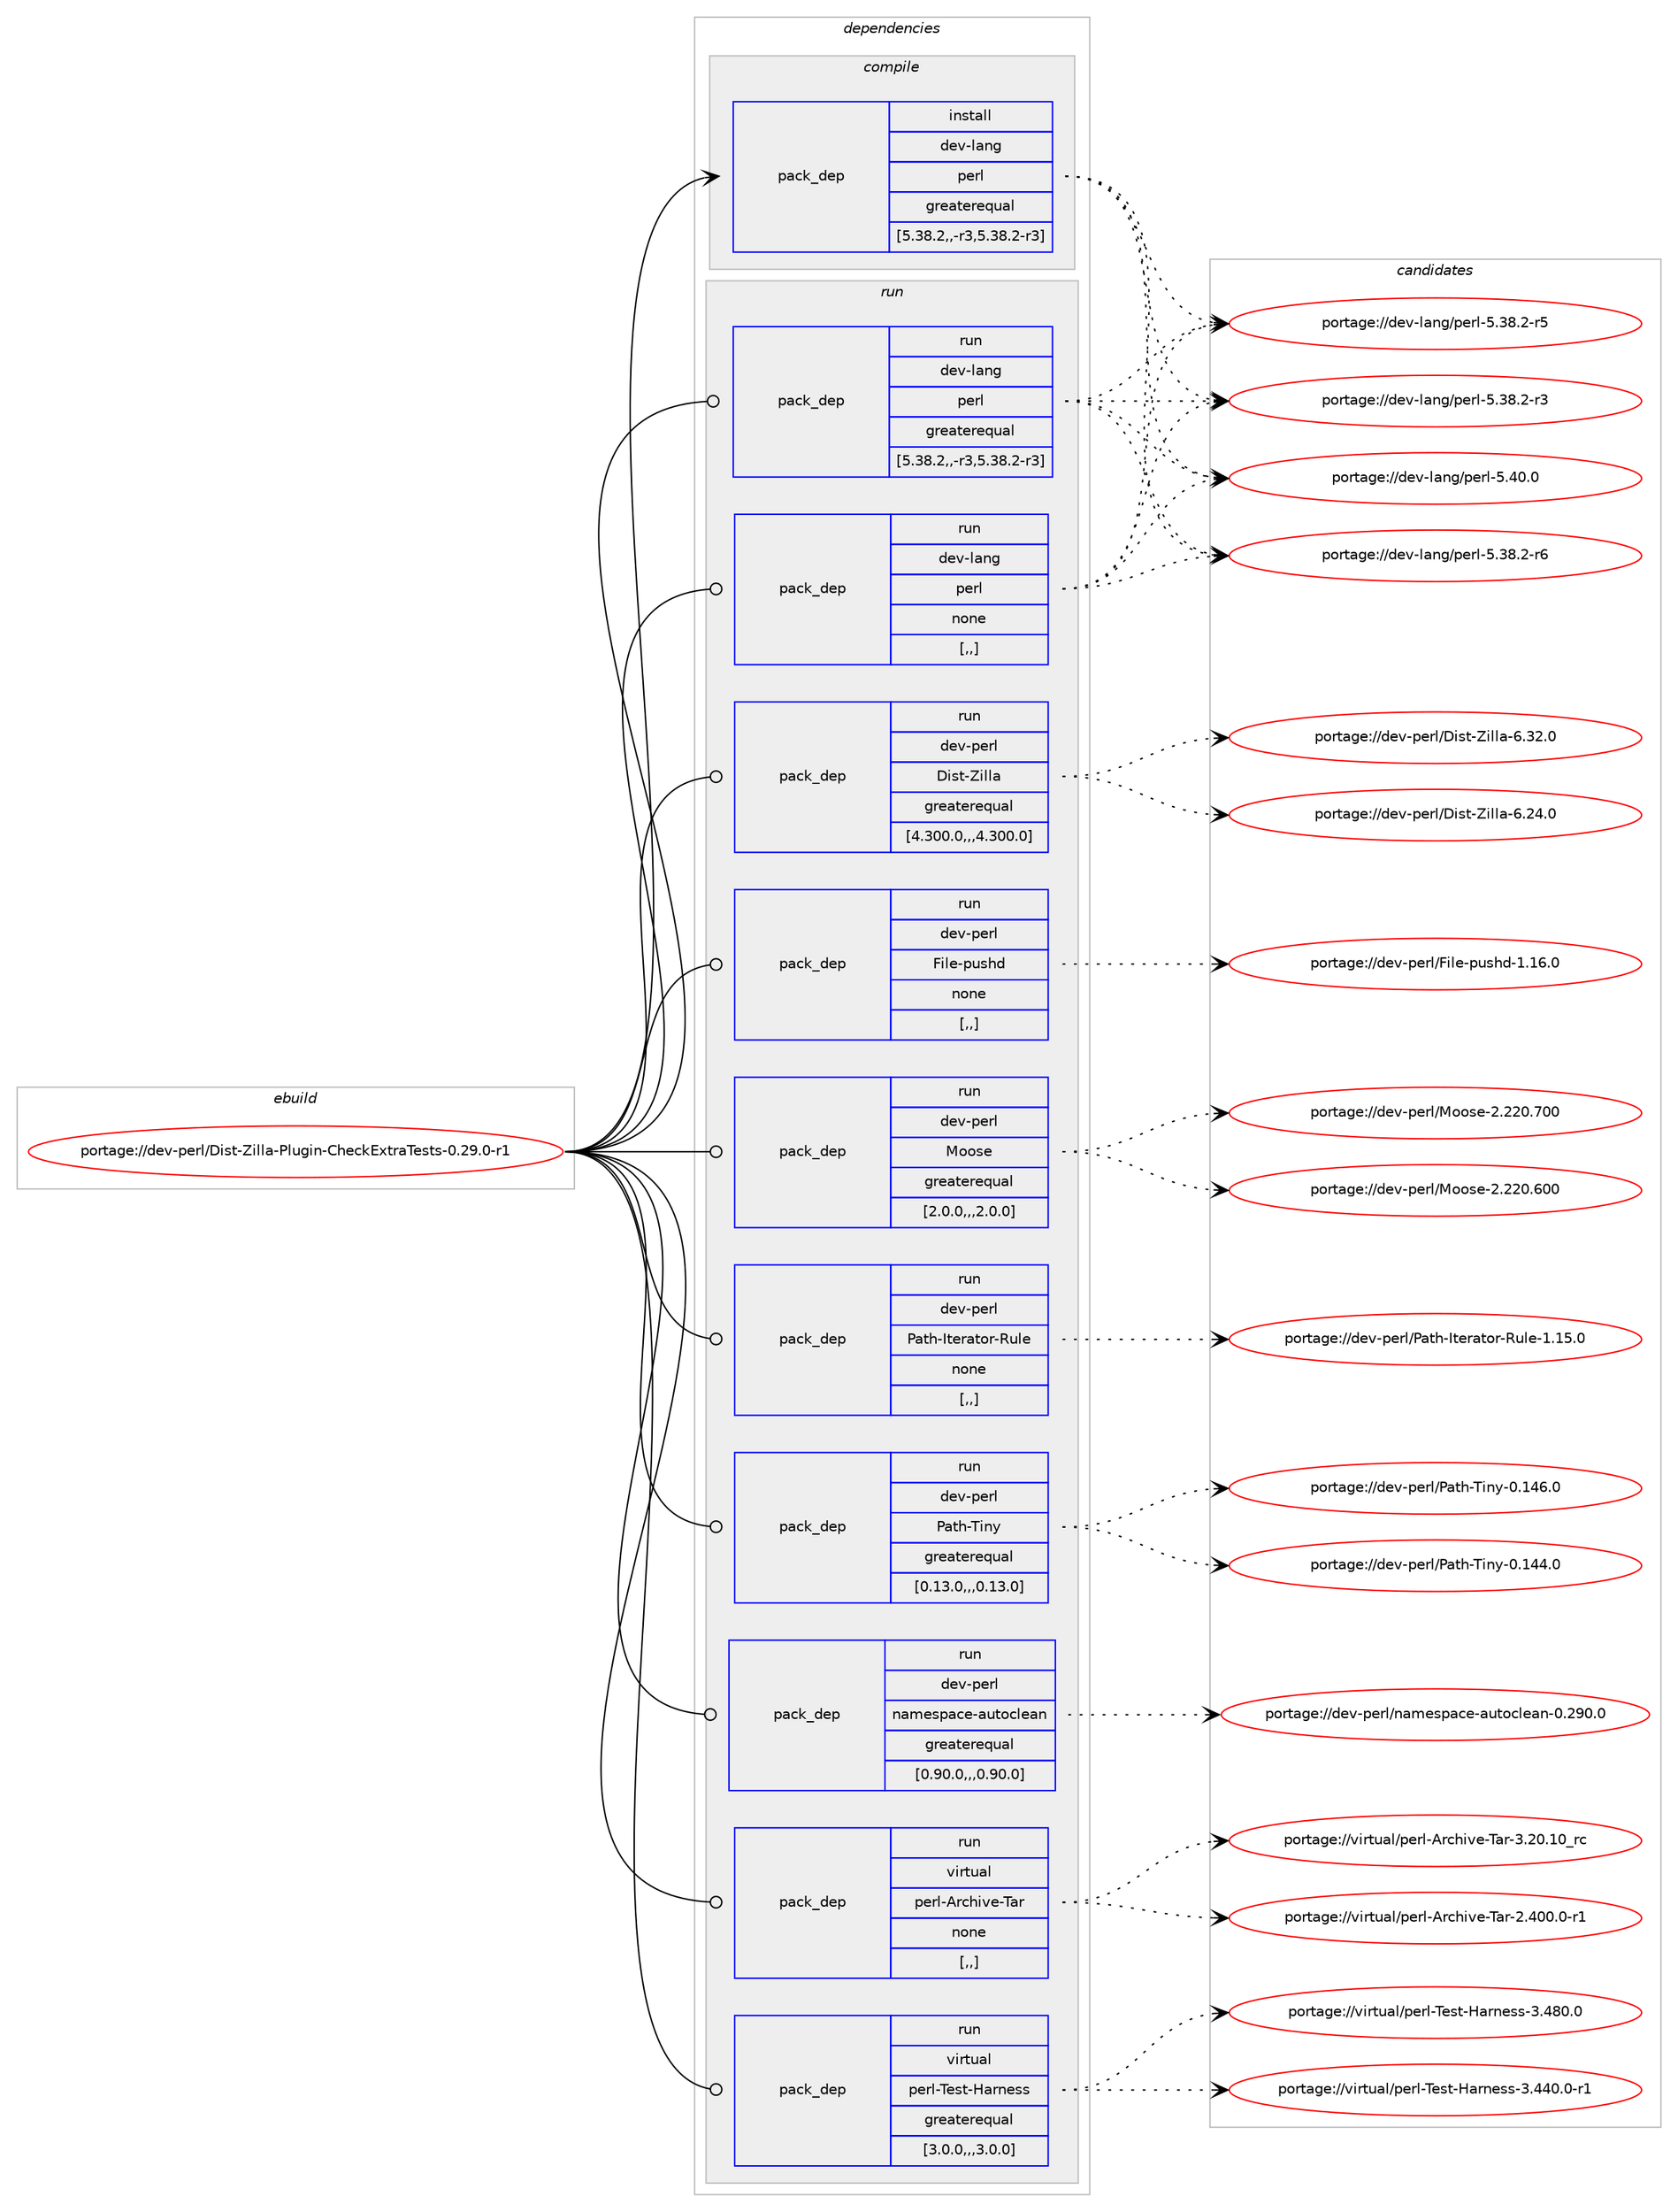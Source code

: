 digraph prolog {

# *************
# Graph options
# *************

newrank=true;
concentrate=true;
compound=true;
graph [rankdir=LR,fontname=Helvetica,fontsize=10,ranksep=1.5];#, ranksep=2.5, nodesep=0.2];
edge  [arrowhead=vee];
node  [fontname=Helvetica,fontsize=10];

# **********
# The ebuild
# **********

subgraph cluster_leftcol {
color=gray;
label=<<i>ebuild</i>>;
id [label="portage://dev-perl/Dist-Zilla-Plugin-CheckExtraTests-0.29.0-r1", color=red, width=4, href="../dev-perl/Dist-Zilla-Plugin-CheckExtraTests-0.29.0-r1.svg"];
}

# ****************
# The dependencies
# ****************

subgraph cluster_midcol {
color=gray;
label=<<i>dependencies</i>>;
subgraph cluster_compile {
fillcolor="#eeeeee";
style=filled;
label=<<i>compile</i>>;
subgraph pack98410 {
dependency129490 [label=<<TABLE BORDER="0" CELLBORDER="1" CELLSPACING="0" CELLPADDING="4" WIDTH="220"><TR><TD ROWSPAN="6" CELLPADDING="30">pack_dep</TD></TR><TR><TD WIDTH="110">install</TD></TR><TR><TD>dev-lang</TD></TR><TR><TD>perl</TD></TR><TR><TD>greaterequal</TD></TR><TR><TD>[5.38.2,,-r3,5.38.2-r3]</TD></TR></TABLE>>, shape=none, color=blue];
}
id:e -> dependency129490:w [weight=20,style="solid",arrowhead="vee"];
}
subgraph cluster_compileandrun {
fillcolor="#eeeeee";
style=filled;
label=<<i>compile and run</i>>;
}
subgraph cluster_run {
fillcolor="#eeeeee";
style=filled;
label=<<i>run</i>>;
subgraph pack98411 {
dependency129491 [label=<<TABLE BORDER="0" CELLBORDER="1" CELLSPACING="0" CELLPADDING="4" WIDTH="220"><TR><TD ROWSPAN="6" CELLPADDING="30">pack_dep</TD></TR><TR><TD WIDTH="110">run</TD></TR><TR><TD>dev-lang</TD></TR><TR><TD>perl</TD></TR><TR><TD>greaterequal</TD></TR><TR><TD>[5.38.2,,-r3,5.38.2-r3]</TD></TR></TABLE>>, shape=none, color=blue];
}
id:e -> dependency129491:w [weight=20,style="solid",arrowhead="odot"];
subgraph pack98412 {
dependency129492 [label=<<TABLE BORDER="0" CELLBORDER="1" CELLSPACING="0" CELLPADDING="4" WIDTH="220"><TR><TD ROWSPAN="6" CELLPADDING="30">pack_dep</TD></TR><TR><TD WIDTH="110">run</TD></TR><TR><TD>dev-lang</TD></TR><TR><TD>perl</TD></TR><TR><TD>none</TD></TR><TR><TD>[,,]</TD></TR></TABLE>>, shape=none, color=blue];
}
id:e -> dependency129492:w [weight=20,style="solid",arrowhead="odot"];
subgraph pack98413 {
dependency129493 [label=<<TABLE BORDER="0" CELLBORDER="1" CELLSPACING="0" CELLPADDING="4" WIDTH="220"><TR><TD ROWSPAN="6" CELLPADDING="30">pack_dep</TD></TR><TR><TD WIDTH="110">run</TD></TR><TR><TD>dev-perl</TD></TR><TR><TD>Dist-Zilla</TD></TR><TR><TD>greaterequal</TD></TR><TR><TD>[4.300.0,,,4.300.0]</TD></TR></TABLE>>, shape=none, color=blue];
}
id:e -> dependency129493:w [weight=20,style="solid",arrowhead="odot"];
subgraph pack98414 {
dependency129494 [label=<<TABLE BORDER="0" CELLBORDER="1" CELLSPACING="0" CELLPADDING="4" WIDTH="220"><TR><TD ROWSPAN="6" CELLPADDING="30">pack_dep</TD></TR><TR><TD WIDTH="110">run</TD></TR><TR><TD>dev-perl</TD></TR><TR><TD>File-pushd</TD></TR><TR><TD>none</TD></TR><TR><TD>[,,]</TD></TR></TABLE>>, shape=none, color=blue];
}
id:e -> dependency129494:w [weight=20,style="solid",arrowhead="odot"];
subgraph pack98415 {
dependency129495 [label=<<TABLE BORDER="0" CELLBORDER="1" CELLSPACING="0" CELLPADDING="4" WIDTH="220"><TR><TD ROWSPAN="6" CELLPADDING="30">pack_dep</TD></TR><TR><TD WIDTH="110">run</TD></TR><TR><TD>dev-perl</TD></TR><TR><TD>Moose</TD></TR><TR><TD>greaterequal</TD></TR><TR><TD>[2.0.0,,,2.0.0]</TD></TR></TABLE>>, shape=none, color=blue];
}
id:e -> dependency129495:w [weight=20,style="solid",arrowhead="odot"];
subgraph pack98416 {
dependency129496 [label=<<TABLE BORDER="0" CELLBORDER="1" CELLSPACING="0" CELLPADDING="4" WIDTH="220"><TR><TD ROWSPAN="6" CELLPADDING="30">pack_dep</TD></TR><TR><TD WIDTH="110">run</TD></TR><TR><TD>dev-perl</TD></TR><TR><TD>Path-Iterator-Rule</TD></TR><TR><TD>none</TD></TR><TR><TD>[,,]</TD></TR></TABLE>>, shape=none, color=blue];
}
id:e -> dependency129496:w [weight=20,style="solid",arrowhead="odot"];
subgraph pack98417 {
dependency129497 [label=<<TABLE BORDER="0" CELLBORDER="1" CELLSPACING="0" CELLPADDING="4" WIDTH="220"><TR><TD ROWSPAN="6" CELLPADDING="30">pack_dep</TD></TR><TR><TD WIDTH="110">run</TD></TR><TR><TD>dev-perl</TD></TR><TR><TD>Path-Tiny</TD></TR><TR><TD>greaterequal</TD></TR><TR><TD>[0.13.0,,,0.13.0]</TD></TR></TABLE>>, shape=none, color=blue];
}
id:e -> dependency129497:w [weight=20,style="solid",arrowhead="odot"];
subgraph pack98418 {
dependency129498 [label=<<TABLE BORDER="0" CELLBORDER="1" CELLSPACING="0" CELLPADDING="4" WIDTH="220"><TR><TD ROWSPAN="6" CELLPADDING="30">pack_dep</TD></TR><TR><TD WIDTH="110">run</TD></TR><TR><TD>dev-perl</TD></TR><TR><TD>namespace-autoclean</TD></TR><TR><TD>greaterequal</TD></TR><TR><TD>[0.90.0,,,0.90.0]</TD></TR></TABLE>>, shape=none, color=blue];
}
id:e -> dependency129498:w [weight=20,style="solid",arrowhead="odot"];
subgraph pack98419 {
dependency129499 [label=<<TABLE BORDER="0" CELLBORDER="1" CELLSPACING="0" CELLPADDING="4" WIDTH="220"><TR><TD ROWSPAN="6" CELLPADDING="30">pack_dep</TD></TR><TR><TD WIDTH="110">run</TD></TR><TR><TD>virtual</TD></TR><TR><TD>perl-Archive-Tar</TD></TR><TR><TD>none</TD></TR><TR><TD>[,,]</TD></TR></TABLE>>, shape=none, color=blue];
}
id:e -> dependency129499:w [weight=20,style="solid",arrowhead="odot"];
subgraph pack98420 {
dependency129500 [label=<<TABLE BORDER="0" CELLBORDER="1" CELLSPACING="0" CELLPADDING="4" WIDTH="220"><TR><TD ROWSPAN="6" CELLPADDING="30">pack_dep</TD></TR><TR><TD WIDTH="110">run</TD></TR><TR><TD>virtual</TD></TR><TR><TD>perl-Test-Harness</TD></TR><TR><TD>greaterequal</TD></TR><TR><TD>[3.0.0,,,3.0.0]</TD></TR></TABLE>>, shape=none, color=blue];
}
id:e -> dependency129500:w [weight=20,style="solid",arrowhead="odot"];
}
}

# **************
# The candidates
# **************

subgraph cluster_choices {
rank=same;
color=gray;
label=<<i>candidates</i>>;

subgraph choice98410 {
color=black;
nodesep=1;
choice10010111845108971101034711210111410845534652484648 [label="portage://dev-lang/perl-5.40.0", color=red, width=4,href="../dev-lang/perl-5.40.0.svg"];
choice100101118451089711010347112101114108455346515646504511454 [label="portage://dev-lang/perl-5.38.2-r6", color=red, width=4,href="../dev-lang/perl-5.38.2-r6.svg"];
choice100101118451089711010347112101114108455346515646504511453 [label="portage://dev-lang/perl-5.38.2-r5", color=red, width=4,href="../dev-lang/perl-5.38.2-r5.svg"];
choice100101118451089711010347112101114108455346515646504511451 [label="portage://dev-lang/perl-5.38.2-r3", color=red, width=4,href="../dev-lang/perl-5.38.2-r3.svg"];
dependency129490:e -> choice10010111845108971101034711210111410845534652484648:w [style=dotted,weight="100"];
dependency129490:e -> choice100101118451089711010347112101114108455346515646504511454:w [style=dotted,weight="100"];
dependency129490:e -> choice100101118451089711010347112101114108455346515646504511453:w [style=dotted,weight="100"];
dependency129490:e -> choice100101118451089711010347112101114108455346515646504511451:w [style=dotted,weight="100"];
}
subgraph choice98411 {
color=black;
nodesep=1;
choice10010111845108971101034711210111410845534652484648 [label="portage://dev-lang/perl-5.40.0", color=red, width=4,href="../dev-lang/perl-5.40.0.svg"];
choice100101118451089711010347112101114108455346515646504511454 [label="portage://dev-lang/perl-5.38.2-r6", color=red, width=4,href="../dev-lang/perl-5.38.2-r6.svg"];
choice100101118451089711010347112101114108455346515646504511453 [label="portage://dev-lang/perl-5.38.2-r5", color=red, width=4,href="../dev-lang/perl-5.38.2-r5.svg"];
choice100101118451089711010347112101114108455346515646504511451 [label="portage://dev-lang/perl-5.38.2-r3", color=red, width=4,href="../dev-lang/perl-5.38.2-r3.svg"];
dependency129491:e -> choice10010111845108971101034711210111410845534652484648:w [style=dotted,weight="100"];
dependency129491:e -> choice100101118451089711010347112101114108455346515646504511454:w [style=dotted,weight="100"];
dependency129491:e -> choice100101118451089711010347112101114108455346515646504511453:w [style=dotted,weight="100"];
dependency129491:e -> choice100101118451089711010347112101114108455346515646504511451:w [style=dotted,weight="100"];
}
subgraph choice98412 {
color=black;
nodesep=1;
choice10010111845108971101034711210111410845534652484648 [label="portage://dev-lang/perl-5.40.0", color=red, width=4,href="../dev-lang/perl-5.40.0.svg"];
choice100101118451089711010347112101114108455346515646504511454 [label="portage://dev-lang/perl-5.38.2-r6", color=red, width=4,href="../dev-lang/perl-5.38.2-r6.svg"];
choice100101118451089711010347112101114108455346515646504511453 [label="portage://dev-lang/perl-5.38.2-r5", color=red, width=4,href="../dev-lang/perl-5.38.2-r5.svg"];
choice100101118451089711010347112101114108455346515646504511451 [label="portage://dev-lang/perl-5.38.2-r3", color=red, width=4,href="../dev-lang/perl-5.38.2-r3.svg"];
dependency129492:e -> choice10010111845108971101034711210111410845534652484648:w [style=dotted,weight="100"];
dependency129492:e -> choice100101118451089711010347112101114108455346515646504511454:w [style=dotted,weight="100"];
dependency129492:e -> choice100101118451089711010347112101114108455346515646504511453:w [style=dotted,weight="100"];
dependency129492:e -> choice100101118451089711010347112101114108455346515646504511451:w [style=dotted,weight="100"];
}
subgraph choice98413 {
color=black;
nodesep=1;
choice10010111845112101114108476810511511645901051081089745544651504648 [label="portage://dev-perl/Dist-Zilla-6.32.0", color=red, width=4,href="../dev-perl/Dist-Zilla-6.32.0.svg"];
choice10010111845112101114108476810511511645901051081089745544650524648 [label="portage://dev-perl/Dist-Zilla-6.24.0", color=red, width=4,href="../dev-perl/Dist-Zilla-6.24.0.svg"];
dependency129493:e -> choice10010111845112101114108476810511511645901051081089745544651504648:w [style=dotted,weight="100"];
dependency129493:e -> choice10010111845112101114108476810511511645901051081089745544650524648:w [style=dotted,weight="100"];
}
subgraph choice98414 {
color=black;
nodesep=1;
choice1001011184511210111410847701051081014511211711510410045494649544648 [label="portage://dev-perl/File-pushd-1.16.0", color=red, width=4,href="../dev-perl/File-pushd-1.16.0.svg"];
dependency129494:e -> choice1001011184511210111410847701051081014511211711510410045494649544648:w [style=dotted,weight="100"];
}
subgraph choice98415 {
color=black;
nodesep=1;
choice10010111845112101114108477711111111510145504650504846554848 [label="portage://dev-perl/Moose-2.220.700", color=red, width=4,href="../dev-perl/Moose-2.220.700.svg"];
choice10010111845112101114108477711111111510145504650504846544848 [label="portage://dev-perl/Moose-2.220.600", color=red, width=4,href="../dev-perl/Moose-2.220.600.svg"];
dependency129495:e -> choice10010111845112101114108477711111111510145504650504846554848:w [style=dotted,weight="100"];
dependency129495:e -> choice10010111845112101114108477711111111510145504650504846544848:w [style=dotted,weight="100"];
}
subgraph choice98416 {
color=black;
nodesep=1;
choice10010111845112101114108478097116104457311610111497116111114458211710810145494649534648 [label="portage://dev-perl/Path-Iterator-Rule-1.15.0", color=red, width=4,href="../dev-perl/Path-Iterator-Rule-1.15.0.svg"];
dependency129496:e -> choice10010111845112101114108478097116104457311610111497116111114458211710810145494649534648:w [style=dotted,weight="100"];
}
subgraph choice98417 {
color=black;
nodesep=1;
choice1001011184511210111410847809711610445841051101214548464952544648 [label="portage://dev-perl/Path-Tiny-0.146.0", color=red, width=4,href="../dev-perl/Path-Tiny-0.146.0.svg"];
choice1001011184511210111410847809711610445841051101214548464952524648 [label="portage://dev-perl/Path-Tiny-0.144.0", color=red, width=4,href="../dev-perl/Path-Tiny-0.144.0.svg"];
dependency129497:e -> choice1001011184511210111410847809711610445841051101214548464952544648:w [style=dotted,weight="100"];
dependency129497:e -> choice1001011184511210111410847809711610445841051101214548464952524648:w [style=dotted,weight="100"];
}
subgraph choice98418 {
color=black;
nodesep=1;
choice1001011184511210111410847110971091011151129799101459711711611199108101971104548465057484648 [label="portage://dev-perl/namespace-autoclean-0.290.0", color=red, width=4,href="../dev-perl/namespace-autoclean-0.290.0.svg"];
dependency129498:e -> choice1001011184511210111410847110971091011151129799101459711711611199108101971104548465057484648:w [style=dotted,weight="100"];
}
subgraph choice98419 {
color=black;
nodesep=1;
choice118105114116117971084711210111410845651149910410511810145849711445514650484649489511499 [label="portage://virtual/perl-Archive-Tar-3.20.10_rc", color=red, width=4,href="../virtual/perl-Archive-Tar-3.20.10_rc.svg"];
choice118105114116117971084711210111410845651149910410511810145849711445504652484846484511449 [label="portage://virtual/perl-Archive-Tar-2.400.0-r1", color=red, width=4,href="../virtual/perl-Archive-Tar-2.400.0-r1.svg"];
dependency129499:e -> choice118105114116117971084711210111410845651149910410511810145849711445514650484649489511499:w [style=dotted,weight="100"];
dependency129499:e -> choice118105114116117971084711210111410845651149910410511810145849711445504652484846484511449:w [style=dotted,weight="100"];
}
subgraph choice98420 {
color=black;
nodesep=1;
choice118105114116117971084711210111410845841011151164572971141101011151154551465256484648 [label="portage://virtual/perl-Test-Harness-3.480.0", color=red, width=4,href="../virtual/perl-Test-Harness-3.480.0.svg"];
choice1181051141161179710847112101114108458410111511645729711411010111511545514652524846484511449 [label="portage://virtual/perl-Test-Harness-3.440.0-r1", color=red, width=4,href="../virtual/perl-Test-Harness-3.440.0-r1.svg"];
dependency129500:e -> choice118105114116117971084711210111410845841011151164572971141101011151154551465256484648:w [style=dotted,weight="100"];
dependency129500:e -> choice1181051141161179710847112101114108458410111511645729711411010111511545514652524846484511449:w [style=dotted,weight="100"];
}
}

}
